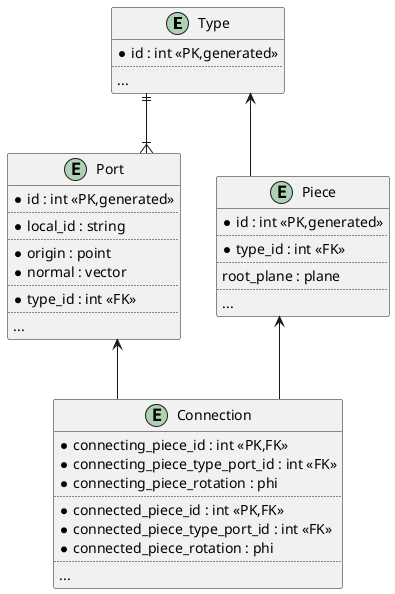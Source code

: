 @startuml "data architecture"
skinparam linetype ortho

entity Type {
    *id : int <<PK,generated>>
    ..
    ...
}

entity Port {
    *id : int <<PK,generated>>
    ..
    *local_id : string
    ..
    *origin : point
    *normal : vector
    ..
    *type_id : int <<FK>>
    ..
    ...
}

entity Piece{
    *id : int <<PK,generated>>
    ..
    *type_id : int <<FK>>
    ..
    root_plane : plane
    ..
    ...
}

entity Connection {
    *connecting_piece_id : int <<PK,FK>>
    *connecting_piece_type_port_id : int <<FK>>
    *connecting_piece_rotation : phi
    ..
    *connected_piece_id : int <<PK,FK>>
    *connected_piece_type_port_id : int <<FK>>
    *connected_piece_rotation : phi
    ' ..
    ' *normal_offset : float
    ..
    ...
}

Type ||--|{ Port
Type <-- Piece
Piece <-- Connection
Port <-- Connection

@enduml
